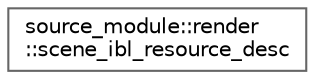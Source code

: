 digraph "类继承关系图"
{
 // LATEX_PDF_SIZE
  bgcolor="transparent";
  edge [fontname=Helvetica,fontsize=10,labelfontname=Helvetica,labelfontsize=10];
  node [fontname=Helvetica,fontsize=10,shape=box,height=0.2,width=0.4];
  rankdir="LR";
  Node0 [id="Node000000",label="source_module::render\l::scene_ibl_resource_desc",height=0.2,width=0.4,color="grey40", fillcolor="white", style="filled",URL="$structsource__module_1_1render_1_1scene__ibl__resource__desc.html",tooltip=" "];
}
